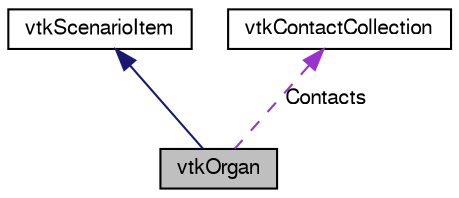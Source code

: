 digraph G
{
  bgcolor="transparent";
  edge [fontname="FreeSans",fontsize="10",labelfontname="FreeSans",labelfontsize="10"];
  node [fontname="FreeSans",fontsize="10",shape=record];
  Node1 [label="vtkOrgan",height=0.2,width=0.4,color="black", fillcolor="grey75", style="filled" fontcolor="black"];
  Node2 -> Node1 [dir=back,color="midnightblue",fontsize="10",style="solid"];
  Node2 [label="vtkScenarioItem",height=0.2,width=0.4,color="black",URL="$classvtkScenarioItem.html",tooltip="Class vtkScenarioItem, abstract the use of a surgical item."];
  Node3 -> Node1 [dir=back,color="darkorchid3",fontsize="10",style="dashed",label="Contacts"];
  Node3 [label="vtkContactCollection",height=0.2,width=0.4,color="black",URL="$classvtkContactCollection.html",tooltip="Collection of contact information."];
}
